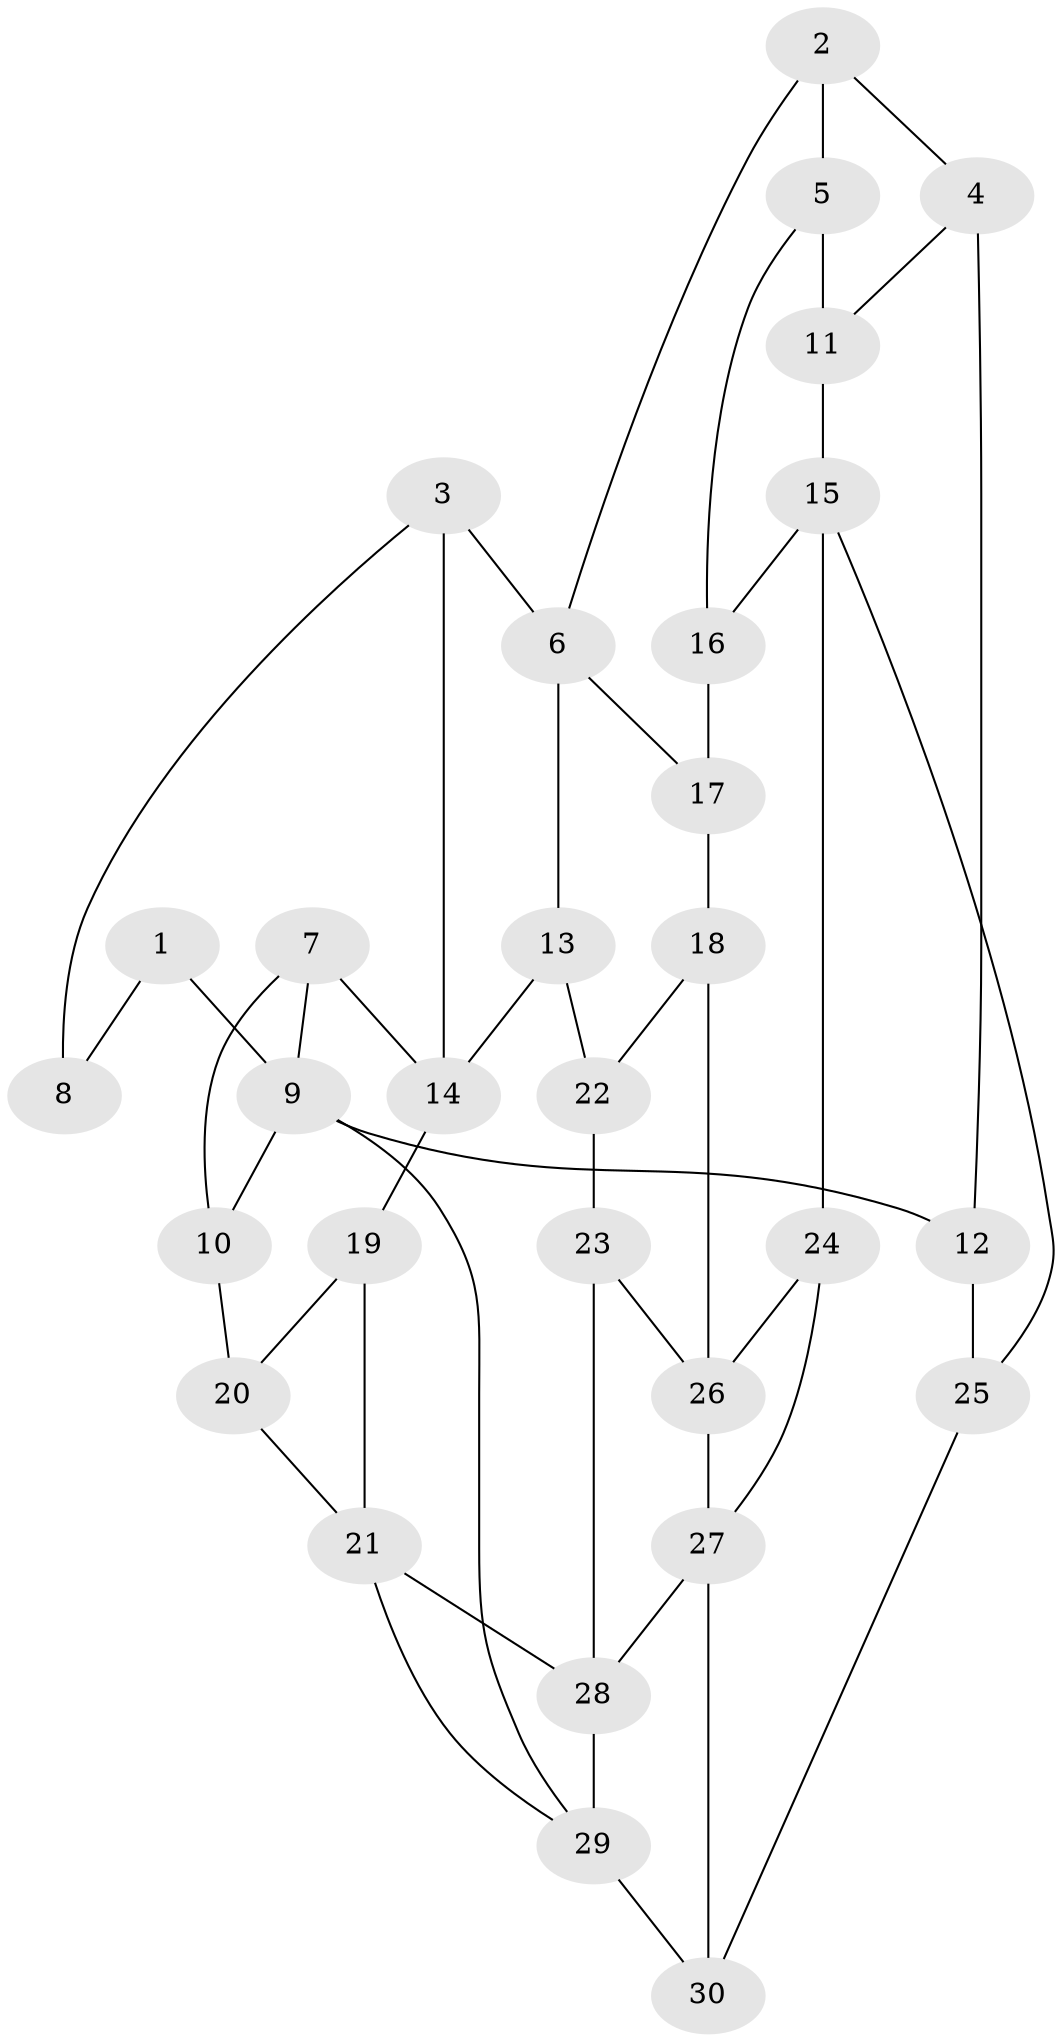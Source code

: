 // original degree distribution, {3: 0.05454545454545454, 4: 0.23636363636363636, 5: 0.4909090909090909, 6: 0.21818181818181817}
// Generated by graph-tools (version 1.1) at 2025/03/03/09/25 03:03:13]
// undirected, 30 vertices, 49 edges
graph export_dot {
graph [start="1"]
  node [color=gray90,style=filled];
  1;
  2;
  3;
  4;
  5;
  6;
  7;
  8;
  9;
  10;
  11;
  12;
  13;
  14;
  15;
  16;
  17;
  18;
  19;
  20;
  21;
  22;
  23;
  24;
  25;
  26;
  27;
  28;
  29;
  30;
  1 -- 8 [weight=2.0];
  1 -- 9 [weight=1.0];
  2 -- 4 [weight=1.0];
  2 -- 5 [weight=1.0];
  2 -- 6 [weight=1.0];
  3 -- 6 [weight=1.0];
  3 -- 8 [weight=1.0];
  3 -- 14 [weight=1.0];
  4 -- 11 [weight=1.0];
  4 -- 12 [weight=2.0];
  5 -- 11 [weight=2.0];
  5 -- 16 [weight=1.0];
  6 -- 13 [weight=1.0];
  6 -- 17 [weight=1.0];
  7 -- 9 [weight=1.0];
  7 -- 10 [weight=1.0];
  7 -- 14 [weight=1.0];
  9 -- 10 [weight=1.0];
  9 -- 12 [weight=1.0];
  9 -- 29 [weight=1.0];
  10 -- 20 [weight=2.0];
  11 -- 15 [weight=1.0];
  12 -- 25 [weight=2.0];
  13 -- 14 [weight=1.0];
  13 -- 22 [weight=2.0];
  14 -- 19 [weight=1.0];
  15 -- 16 [weight=1.0];
  15 -- 24 [weight=1.0];
  15 -- 25 [weight=1.0];
  16 -- 17 [weight=2.0];
  17 -- 18 [weight=1.0];
  18 -- 22 [weight=1.0];
  18 -- 26 [weight=1.0];
  19 -- 20 [weight=1.0];
  19 -- 21 [weight=1.0];
  20 -- 21 [weight=1.0];
  21 -- 28 [weight=1.0];
  21 -- 29 [weight=1.0];
  22 -- 23 [weight=1.0];
  23 -- 26 [weight=1.0];
  23 -- 28 [weight=1.0];
  24 -- 26 [weight=1.0];
  24 -- 27 [weight=1.0];
  25 -- 30 [weight=2.0];
  26 -- 27 [weight=1.0];
  27 -- 28 [weight=1.0];
  27 -- 30 [weight=1.0];
  28 -- 29 [weight=1.0];
  29 -- 30 [weight=2.0];
}
